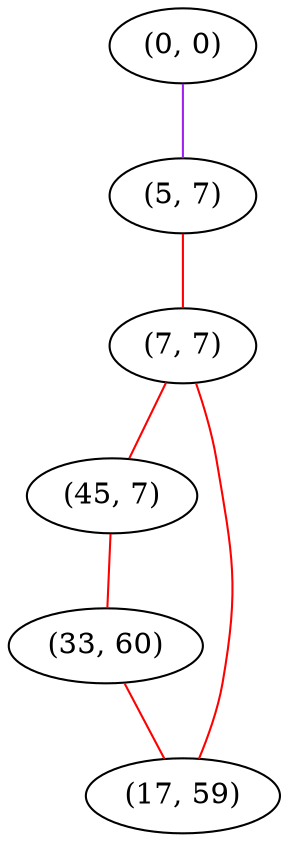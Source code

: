 graph "" {
"(0, 0)";
"(5, 7)";
"(7, 7)";
"(45, 7)";
"(33, 60)";
"(17, 59)";
"(0, 0)" -- "(5, 7)"  [color=purple, key=0, weight=4];
"(5, 7)" -- "(7, 7)"  [color=red, key=0, weight=1];
"(7, 7)" -- "(17, 59)"  [color=red, key=0, weight=1];
"(7, 7)" -- "(45, 7)"  [color=red, key=0, weight=1];
"(45, 7)" -- "(33, 60)"  [color=red, key=0, weight=1];
"(33, 60)" -- "(17, 59)"  [color=red, key=0, weight=1];
}
